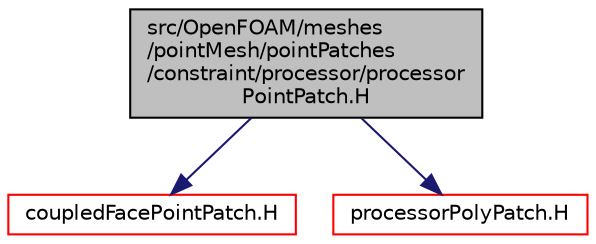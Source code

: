 digraph "src/OpenFOAM/meshes/pointMesh/pointPatches/constraint/processor/processorPointPatch.H"
{
  bgcolor="transparent";
  edge [fontname="Helvetica",fontsize="10",labelfontname="Helvetica",labelfontsize="10"];
  node [fontname="Helvetica",fontsize="10",shape=record];
  Node0 [label="src/OpenFOAM/meshes\l/pointMesh/pointPatches\l/constraint/processor/processor\lPointPatch.H",height=0.2,width=0.4,color="black", fillcolor="grey75", style="filled", fontcolor="black"];
  Node0 -> Node1 [color="midnightblue",fontsize="10",style="solid",fontname="Helvetica"];
  Node1 [label="coupledFacePointPatch.H",height=0.2,width=0.4,color="red",URL="$a12251.html"];
  Node0 -> Node175 [color="midnightblue",fontsize="10",style="solid",fontname="Helvetica"];
  Node175 [label="processorPolyPatch.H",height=0.2,width=0.4,color="red",URL="$a12485.html"];
}
